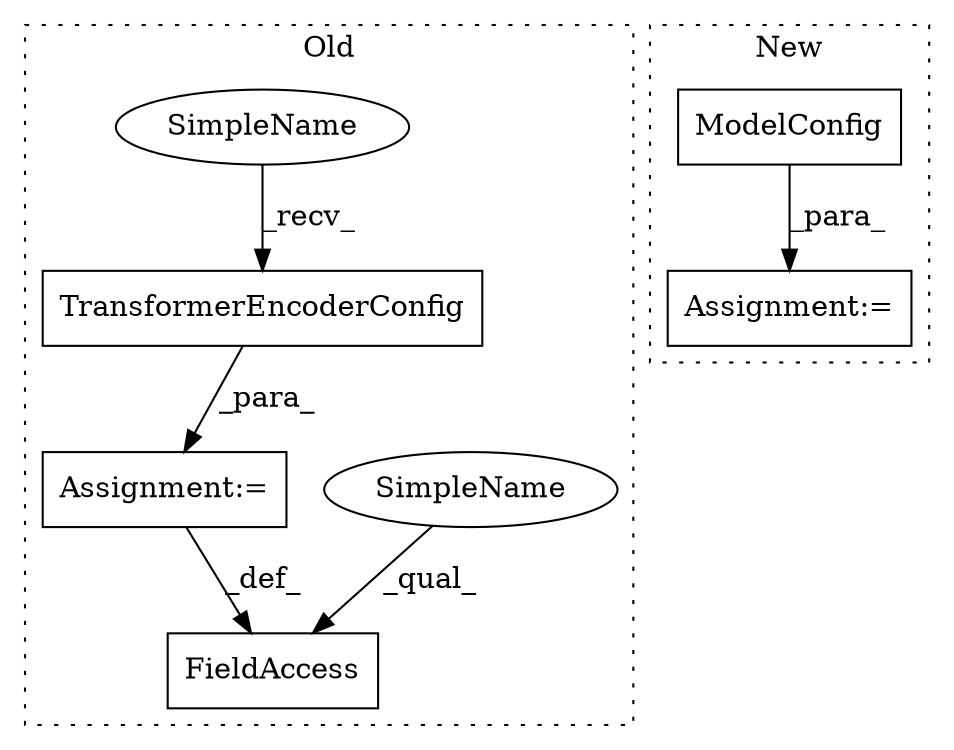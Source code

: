 digraph G {
subgraph cluster0 {
1 [label="TransformerEncoderConfig" a="32" s="589" l="26" shape="box"];
3 [label="FieldAccess" a="22" s="546" l="33" shape="box"];
4 [label="Assignment:=" a="7" s="579" l="1" shape="box"];
6 [label="SimpleName" a="42" s="546" l="8" shape="ellipse"];
7 [label="SimpleName" a="42" s="580" l="8" shape="ellipse"];
label = "Old";
style="dotted";
}
subgraph cluster1 {
2 [label="ModelConfig" a="32" s="798" l="13" shape="box"];
5 [label="Assignment:=" a="7" s="797" l="1" shape="box"];
label = "New";
style="dotted";
}
1 -> 4 [label="_para_"];
2 -> 5 [label="_para_"];
4 -> 3 [label="_def_"];
6 -> 3 [label="_qual_"];
7 -> 1 [label="_recv_"];
}